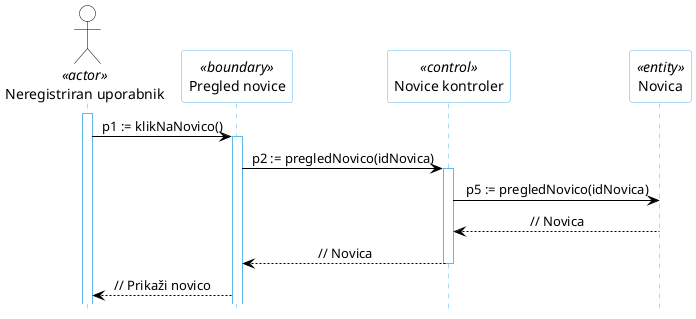 @startuml
hide footbox

skinparam backgroundcolor transparent
skinparam defaultTextAlignment center
skinparam actorBorderColor black
skinparam actorBackgroundColor white
skinparam arrowColor black
skinparam sequenceLifeLineBorderColor #5FB8EC
skinparam sequenceParticipantBorderColor #5FB8EC
skinparam sequenceParticipantBackgroundColor white

actor "Neregistriran uporabnik" AS U1 <<actor>>

participant "Pregled novice" as R5 <<boundary>>
participant "Novice kontroler" as R2 <<control>>
participant "Novica" as R4 <<entity>>

activate U1
U1 -> R5: p1 := klikNaNovico()
activate R5
R5 -> R2: p2 := pregledNovico(idNovica)
activate R2
R2 -> R4: p5 := pregledNovico(idNovica)
R4 --> R2: // Novica
R2 --> R5: // Novica
deactivate R2
R5 --> U1: // Prikaži novico
@enduml